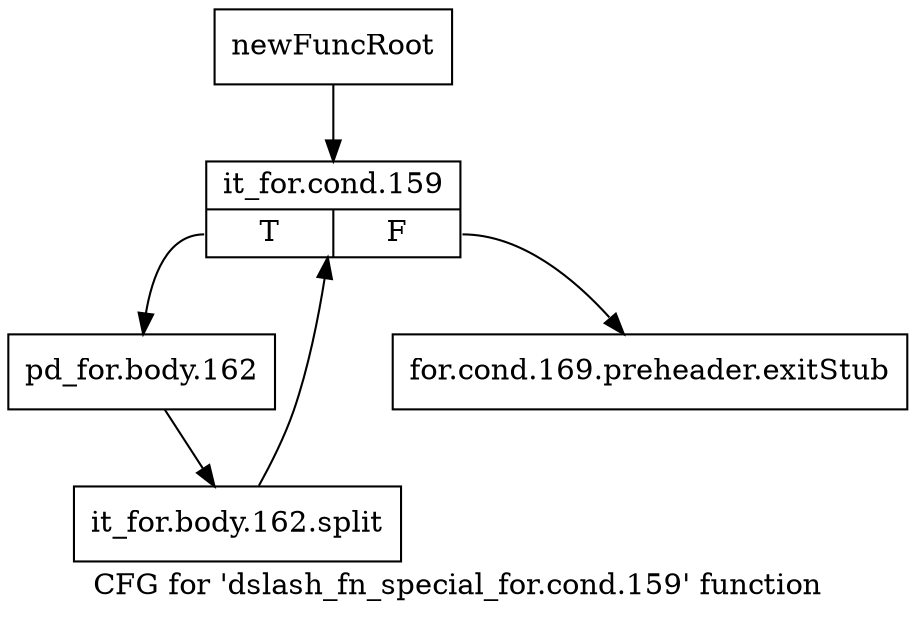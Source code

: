 digraph "CFG for 'dslash_fn_special_for.cond.159' function" {
	label="CFG for 'dslash_fn_special_for.cond.159' function";

	Node0x1add330 [shape=record,label="{newFuncRoot}"];
	Node0x1add330 -> Node0x1add3d0;
	Node0x1add380 [shape=record,label="{for.cond.169.preheader.exitStub}"];
	Node0x1add3d0 [shape=record,label="{it_for.cond.159|{<s0>T|<s1>F}}"];
	Node0x1add3d0:s0 -> Node0x1add420;
	Node0x1add3d0:s1 -> Node0x1add380;
	Node0x1add420 [shape=record,label="{pd_for.body.162}"];
	Node0x1add420 -> Node0x1c74e10;
	Node0x1c74e10 [shape=record,label="{it_for.body.162.split}"];
	Node0x1c74e10 -> Node0x1add3d0;
}

